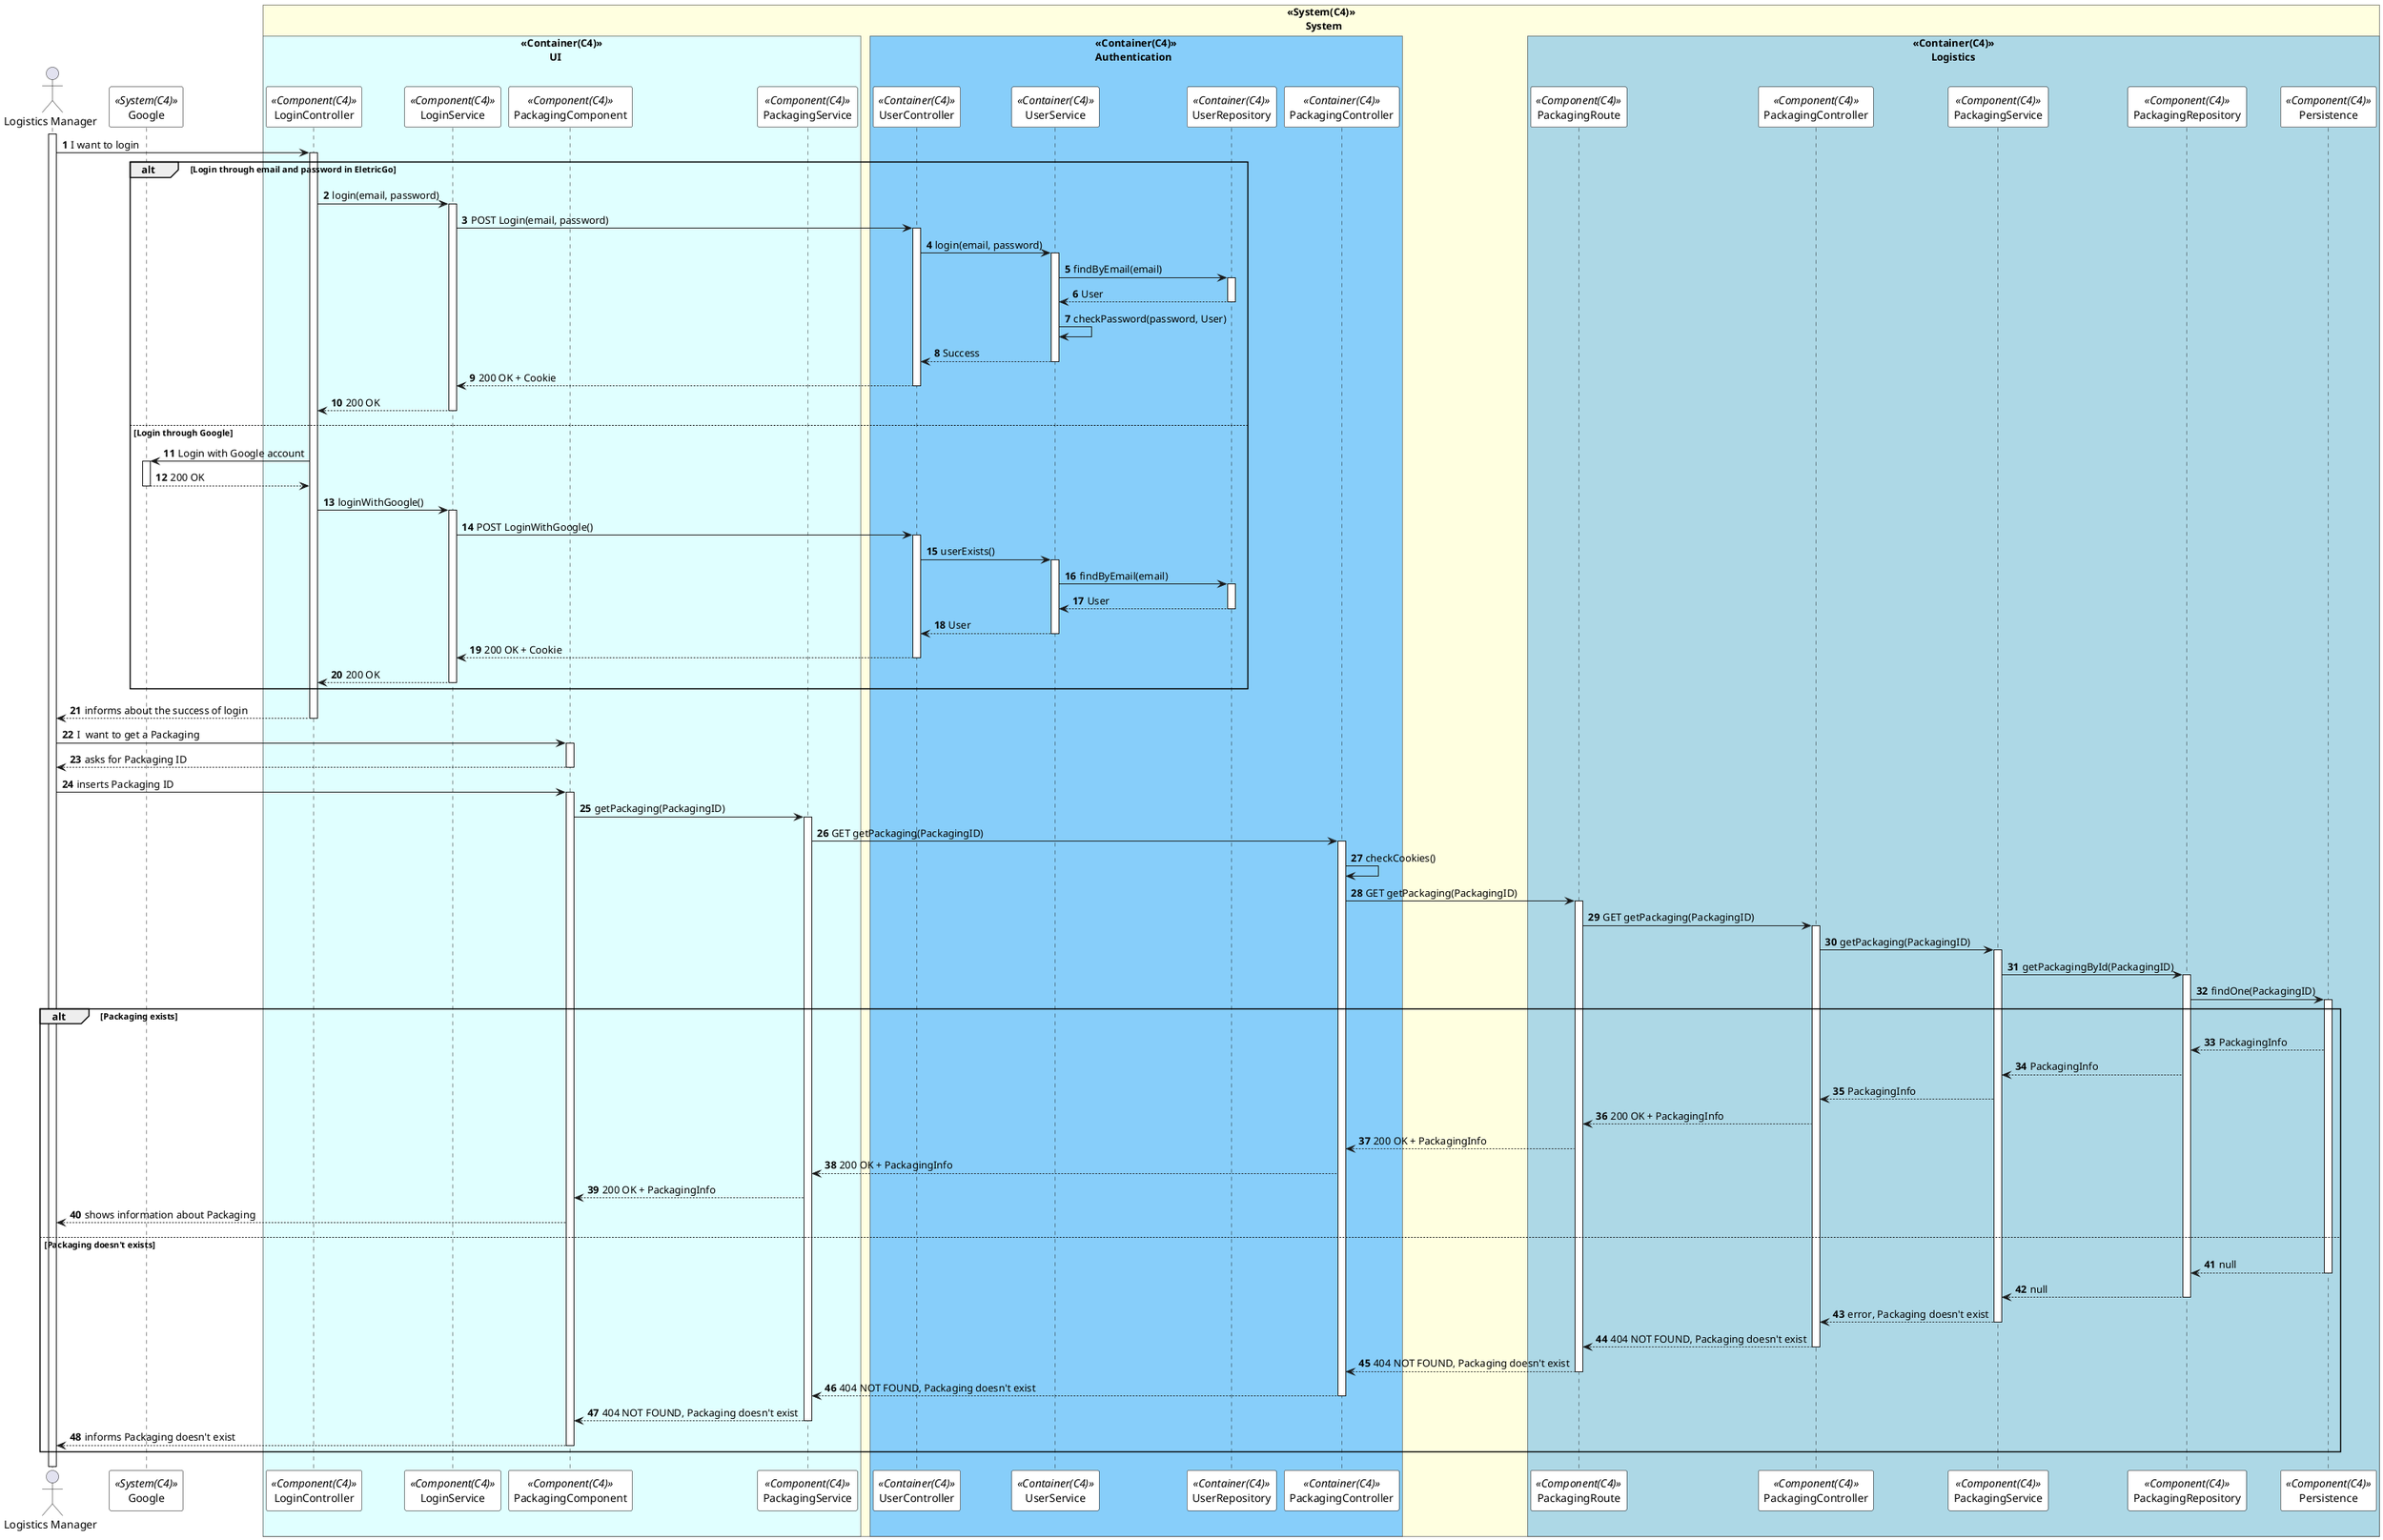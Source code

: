 @startuml getPackagingSD
autonumber
!pragma teoz true
skinparam sequence {
ParticipantBorderColor black
ParticipantBackgroundColor white
}


actor "Logistics Manager" as manager

participant Google as Google <<System(C4)>>
box "<<System(C4)>>\n       System" #LightYellow
    box "<<Container(C4)>>\n           UI" #LightCyan
        
        participant LoginController as LoginC <<Component(C4)>>
        participant LoginService as LoginS <<Component(C4)>>
    
    
    
        participant PackagingComponent as PackagingC <<Component(C4)>>
        participant PackagingService as PackagingS <<Component(C4)>>
        

    end box

    box "<<Container(C4)>>\nAuthentication" #LightSkyBlue

        participant UserController as UserCTRL <<Container(C4)>> 
        participant UserService as UserServ <<Container(C4)>> 
        participant UserRepository as UserRepo <<Container(C4)>> 

        participant PackagingController as PackagingCTRL <<Container(C4)>>

    end box
    box "<<Container(C4)>>\n       Logistics" #LightBlue
        participant PackagingRoute as Route <<Component(C4)>>
        participant PackagingController as Controller <<Component(C4)>>
        participant PackagingService as Service <<Component(C4)>>
        participant PackagingRepository as Repository <<Component(C4)>>
        participant Persistence as Persistence <<Component(C4)>>
    end box
    
end box


activate manager
manager->LoginC: I want to login
activate LoginC

alt Login through email and password in EletricGo


    LoginC -> LoginS: login(email, password)
    activate LoginS
    LoginS -> UserCTRL: POST Login(email, password)
    activate UserCTRL

    UserCTRL -> UserServ: login(email, password)
    activate UserServ
    UserServ -> UserRepo: findByEmail(email)
    activate UserRepo
    UserRepo --> UserServ: User
    deactivate UserRepo
    UserServ -> UserServ: checkPassword(password, User)
    UserServ --> UserCTRL: Success
    deactivate UserServ


    UserCTRL --> LoginS: 200 OK + Cookie
    deactivate UserCTRL

    LoginS --> LoginC: 200 OK
    deactivate LoginS

else Login through Google

    LoginC -> Google: Login with Google account
    activate Google
    Google --> LoginC: 200 OK
    deactivate Google
    LoginC -> LoginS: loginWithGoogle()
    activate LoginS
    LoginS -> UserCTRL: POST LoginWithGoogle()
    activate UserCTRL
    UserCTRL -> UserServ: userExists()
    activate UserServ
    UserServ -> UserRepo: findByEmail(email)
    activate UserRepo
    UserRepo --> UserServ: User
    deactivate UserRepo
    UserServ --> UserCTRL: User
    deactivate UserServ
    UserCTRL --> LoginS: 200 OK + Cookie
    deactivate UserCTRL
    LoginS --> LoginC: 200 OK
    deactivate LoginS

    deactivate Google

end



LoginC --> manager: informs about the success of login
deactivate LoginC

manager -> PackagingC: I  want to get a Packaging
activate PackagingC

PackagingC --> manager: asks for Packaging ID
deactivate PackagingC

manager -> PackagingC: inserts Packaging ID
activate PackagingC

PackagingC -> PackagingS: getPackaging(PackagingID)
activate PackagingS

PackagingS -> PackagingCTRL: GET getPackaging(PackagingID)
activate PackagingCTRL

PackagingCTRL -> PackagingCTRL: checkCookies()

PackagingCTRL -> Route: GET getPackaging(PackagingID)
activate Route

Route -> Controller: GET getPackaging(PackagingID)
activate Controller

Controller -> Service: getPackaging(PackagingID)
activate Service
Service -> Repository: getPackagingById(PackagingID)
activate Repository
Repository -> Persistence: findOne(PackagingID)
activate Persistence

alt Packaging exists
Persistence --> Repository: PackagingInfo

Repository --> Service: PackagingInfo

Service --> Controller: PackagingInfo 

Controller --> Route: 200 OK + PackagingInfo

Route --> PackagingCTRL: 200 OK + PackagingInfo

PackagingCTRL --> PackagingS: 200 OK + PackagingInfo

PackagingS --> PackagingC: 200 OK + PackagingInfo

PackagingC --> manager: shows information about Packaging

else Packaging doesn't exists

Persistence --> Repository: null
deactivate  Persistence
Repository --> Service: null
deactivate Repository
Service --> Controller: error, Packaging doesn't exist
deactivate Service
Controller --> Route: 404 NOT FOUND, Packaging doesn't exist
deactivate Controller
Route --> PackagingCTRL: 404 NOT FOUND, Packaging doesn't exist
deactivate Route
PackagingCTRL --> PackagingS: 404 NOT FOUND, Packaging doesn't exist
deactivate PackagingCTRL
PackagingS --> PackagingC: 404 NOT FOUND, Packaging doesn't exist
deactivate PackagingS
PackagingC --> manager: informs Packaging doesn't exist
deactivate PackagingC
end

deactivate manager

@enduml